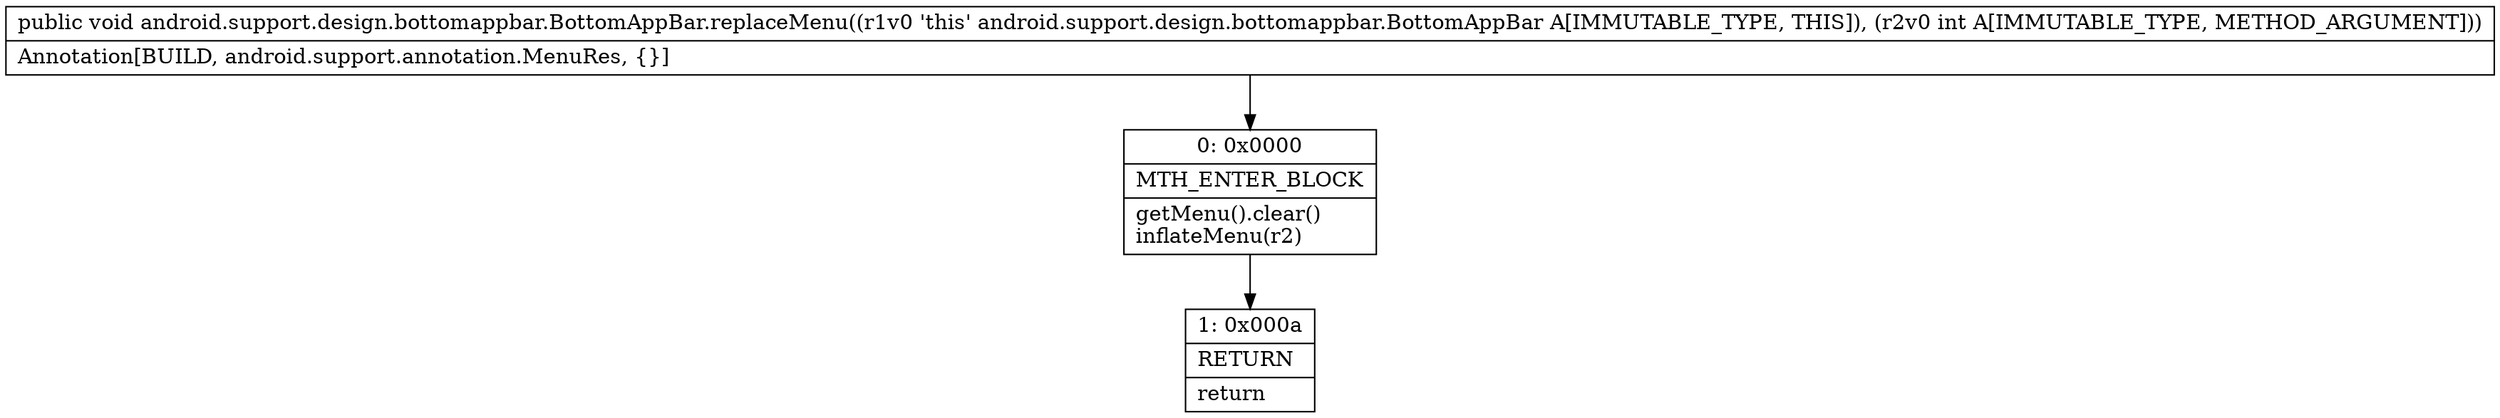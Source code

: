 digraph "CFG forandroid.support.design.bottomappbar.BottomAppBar.replaceMenu(I)V" {
Node_0 [shape=record,label="{0\:\ 0x0000|MTH_ENTER_BLOCK\l|getMenu().clear()\linflateMenu(r2)\l}"];
Node_1 [shape=record,label="{1\:\ 0x000a|RETURN\l|return\l}"];
MethodNode[shape=record,label="{public void android.support.design.bottomappbar.BottomAppBar.replaceMenu((r1v0 'this' android.support.design.bottomappbar.BottomAppBar A[IMMUTABLE_TYPE, THIS]), (r2v0 int A[IMMUTABLE_TYPE, METHOD_ARGUMENT]))  | Annotation[BUILD, android.support.annotation.MenuRes, \{\}]\l}"];
MethodNode -> Node_0;
Node_0 -> Node_1;
}

